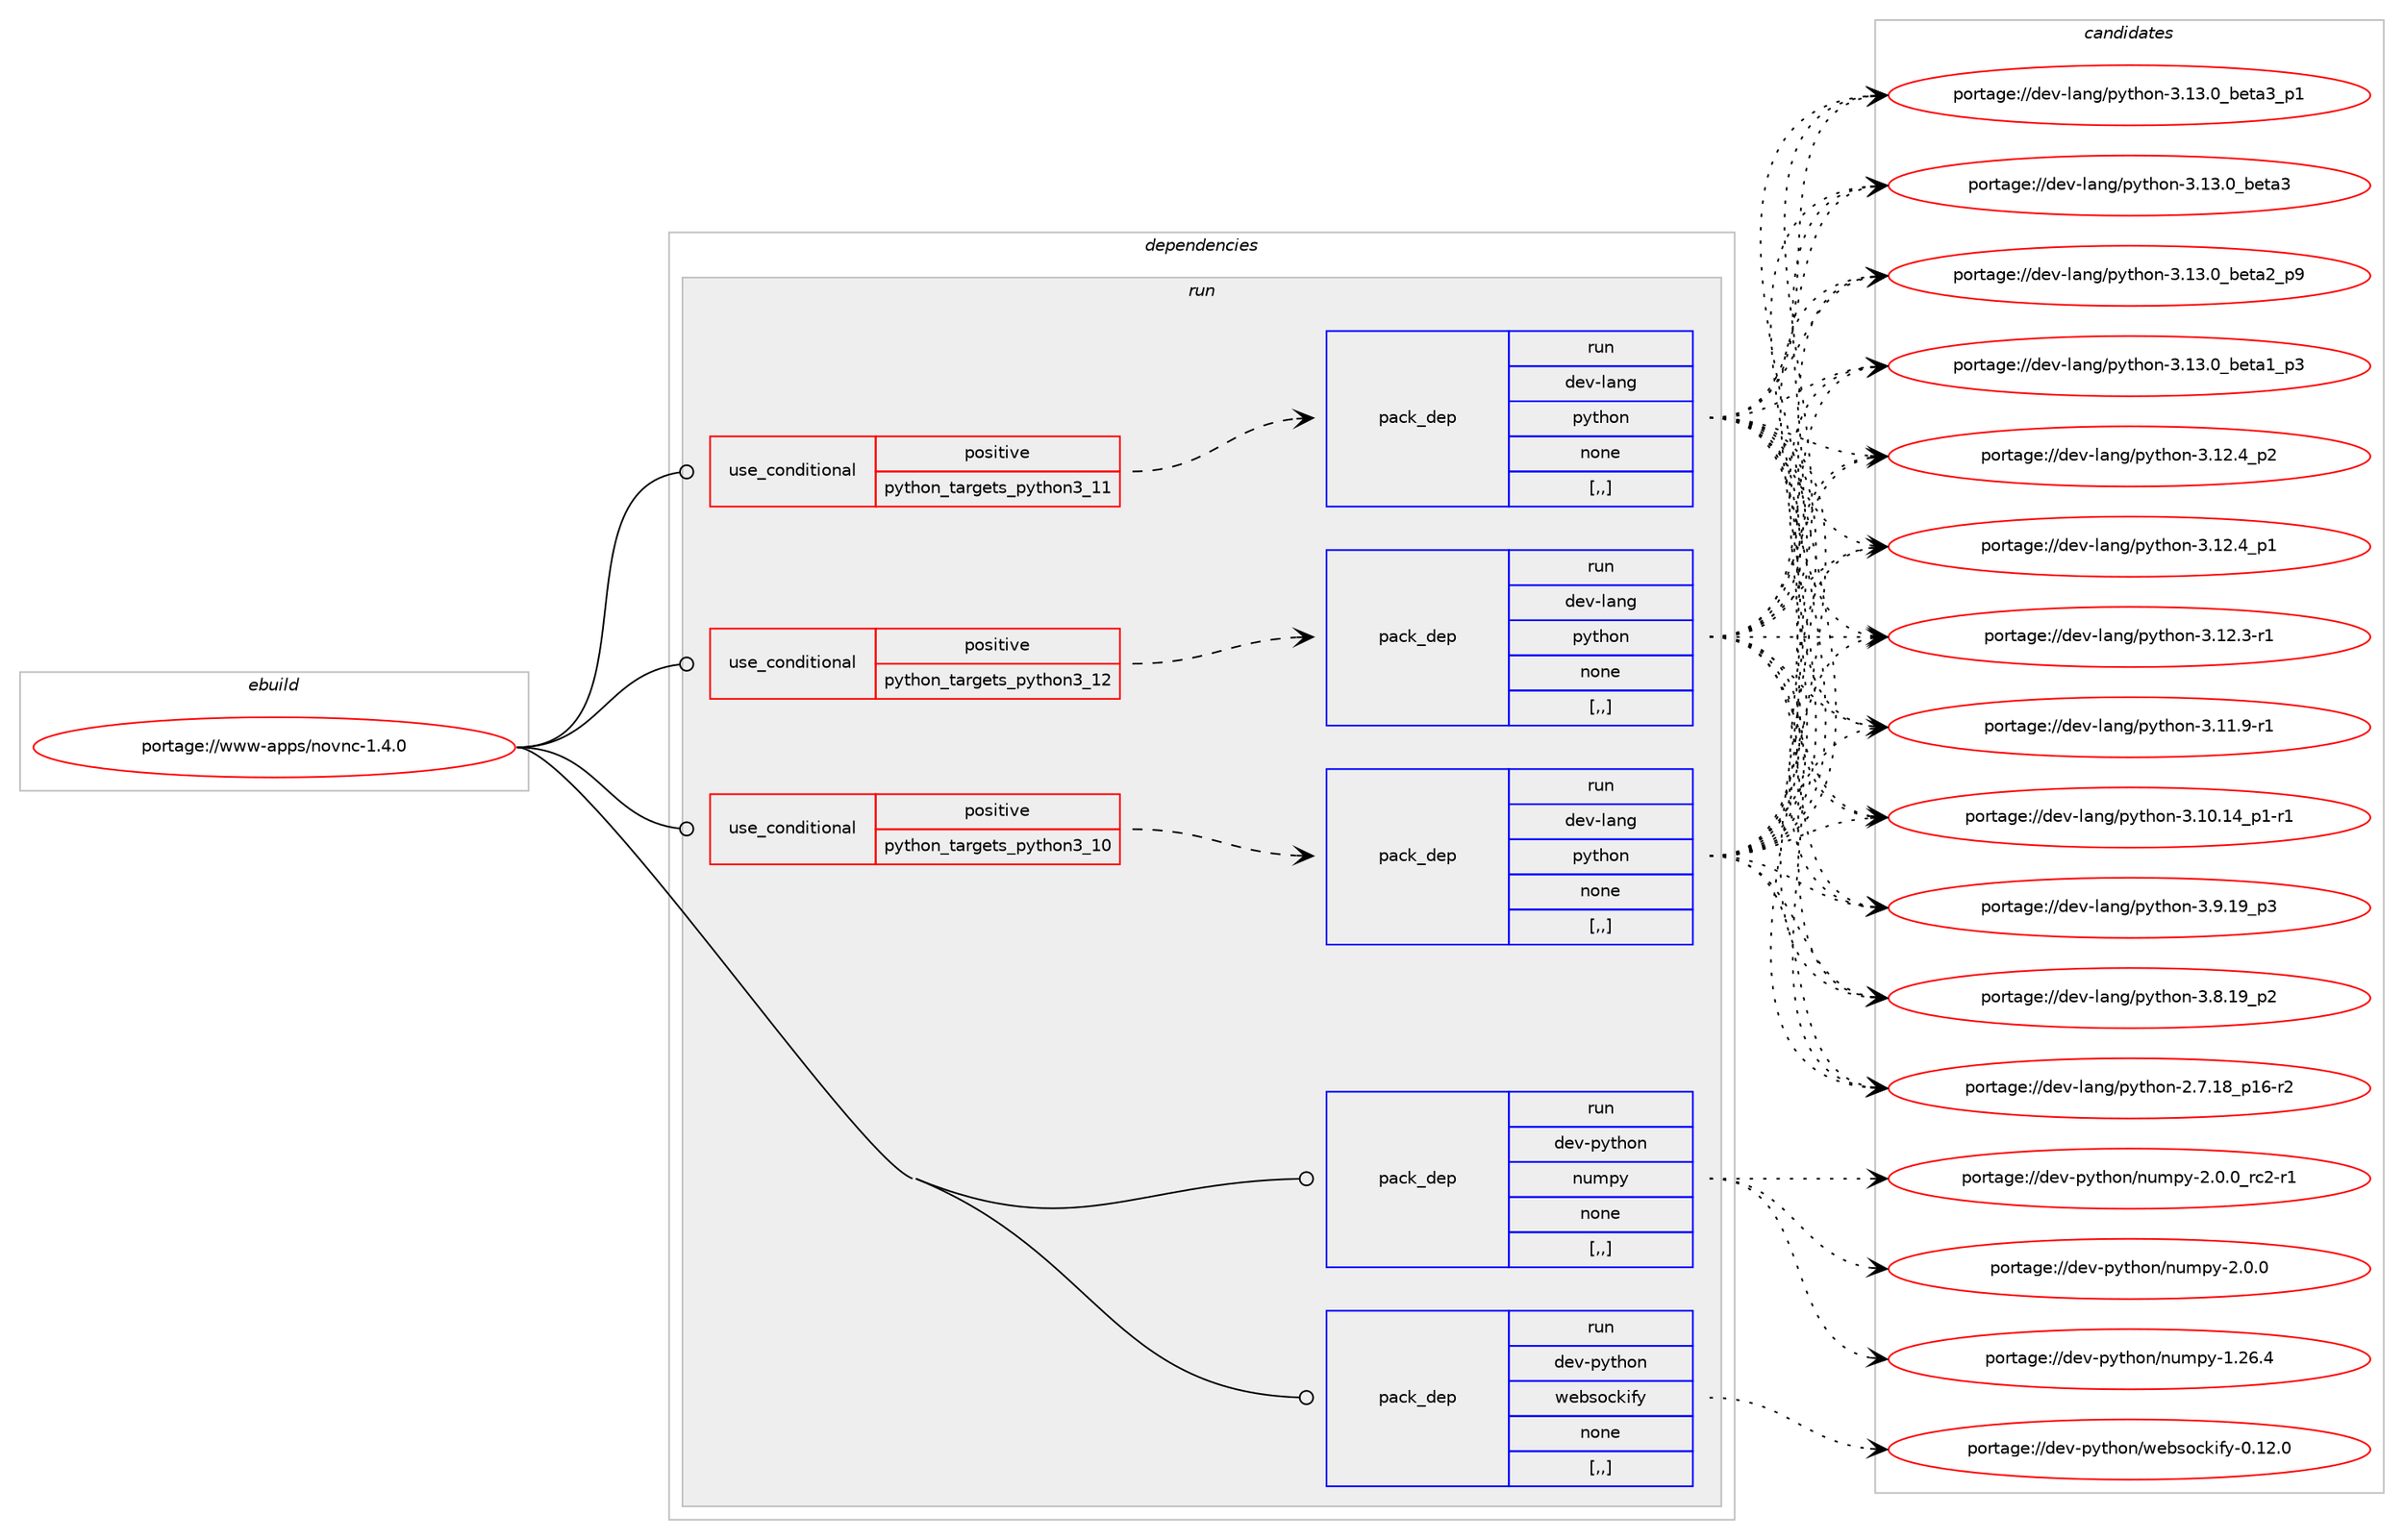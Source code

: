 digraph prolog {

# *************
# Graph options
# *************

newrank=true;
concentrate=true;
compound=true;
graph [rankdir=LR,fontname=Helvetica,fontsize=10,ranksep=1.5];#, ranksep=2.5, nodesep=0.2];
edge  [arrowhead=vee];
node  [fontname=Helvetica,fontsize=10];

# **********
# The ebuild
# **********

subgraph cluster_leftcol {
color=gray;
label=<<i>ebuild</i>>;
id [label="portage://www-apps/novnc-1.4.0", color=red, width=4, href="../www-apps/novnc-1.4.0.svg"];
}

# ****************
# The dependencies
# ****************

subgraph cluster_midcol {
color=gray;
label=<<i>dependencies</i>>;
subgraph cluster_compile {
fillcolor="#eeeeee";
style=filled;
label=<<i>compile</i>>;
}
subgraph cluster_compileandrun {
fillcolor="#eeeeee";
style=filled;
label=<<i>compile and run</i>>;
}
subgraph cluster_run {
fillcolor="#eeeeee";
style=filled;
label=<<i>run</i>>;
subgraph cond118589 {
dependency445362 [label=<<TABLE BORDER="0" CELLBORDER="1" CELLSPACING="0" CELLPADDING="4"><TR><TD ROWSPAN="3" CELLPADDING="10">use_conditional</TD></TR><TR><TD>positive</TD></TR><TR><TD>python_targets_python3_10</TD></TR></TABLE>>, shape=none, color=red];
subgraph pack323476 {
dependency445363 [label=<<TABLE BORDER="0" CELLBORDER="1" CELLSPACING="0" CELLPADDING="4" WIDTH="220"><TR><TD ROWSPAN="6" CELLPADDING="30">pack_dep</TD></TR><TR><TD WIDTH="110">run</TD></TR><TR><TD>dev-lang</TD></TR><TR><TD>python</TD></TR><TR><TD>none</TD></TR><TR><TD>[,,]</TD></TR></TABLE>>, shape=none, color=blue];
}
dependency445362:e -> dependency445363:w [weight=20,style="dashed",arrowhead="vee"];
}
id:e -> dependency445362:w [weight=20,style="solid",arrowhead="odot"];
subgraph cond118590 {
dependency445364 [label=<<TABLE BORDER="0" CELLBORDER="1" CELLSPACING="0" CELLPADDING="4"><TR><TD ROWSPAN="3" CELLPADDING="10">use_conditional</TD></TR><TR><TD>positive</TD></TR><TR><TD>python_targets_python3_11</TD></TR></TABLE>>, shape=none, color=red];
subgraph pack323477 {
dependency445365 [label=<<TABLE BORDER="0" CELLBORDER="1" CELLSPACING="0" CELLPADDING="4" WIDTH="220"><TR><TD ROWSPAN="6" CELLPADDING="30">pack_dep</TD></TR><TR><TD WIDTH="110">run</TD></TR><TR><TD>dev-lang</TD></TR><TR><TD>python</TD></TR><TR><TD>none</TD></TR><TR><TD>[,,]</TD></TR></TABLE>>, shape=none, color=blue];
}
dependency445364:e -> dependency445365:w [weight=20,style="dashed",arrowhead="vee"];
}
id:e -> dependency445364:w [weight=20,style="solid",arrowhead="odot"];
subgraph cond118591 {
dependency445366 [label=<<TABLE BORDER="0" CELLBORDER="1" CELLSPACING="0" CELLPADDING="4"><TR><TD ROWSPAN="3" CELLPADDING="10">use_conditional</TD></TR><TR><TD>positive</TD></TR><TR><TD>python_targets_python3_12</TD></TR></TABLE>>, shape=none, color=red];
subgraph pack323478 {
dependency445367 [label=<<TABLE BORDER="0" CELLBORDER="1" CELLSPACING="0" CELLPADDING="4" WIDTH="220"><TR><TD ROWSPAN="6" CELLPADDING="30">pack_dep</TD></TR><TR><TD WIDTH="110">run</TD></TR><TR><TD>dev-lang</TD></TR><TR><TD>python</TD></TR><TR><TD>none</TD></TR><TR><TD>[,,]</TD></TR></TABLE>>, shape=none, color=blue];
}
dependency445366:e -> dependency445367:w [weight=20,style="dashed",arrowhead="vee"];
}
id:e -> dependency445366:w [weight=20,style="solid",arrowhead="odot"];
subgraph pack323479 {
dependency445368 [label=<<TABLE BORDER="0" CELLBORDER="1" CELLSPACING="0" CELLPADDING="4" WIDTH="220"><TR><TD ROWSPAN="6" CELLPADDING="30">pack_dep</TD></TR><TR><TD WIDTH="110">run</TD></TR><TR><TD>dev-python</TD></TR><TR><TD>numpy</TD></TR><TR><TD>none</TD></TR><TR><TD>[,,]</TD></TR></TABLE>>, shape=none, color=blue];
}
id:e -> dependency445368:w [weight=20,style="solid",arrowhead="odot"];
subgraph pack323480 {
dependency445369 [label=<<TABLE BORDER="0" CELLBORDER="1" CELLSPACING="0" CELLPADDING="4" WIDTH="220"><TR><TD ROWSPAN="6" CELLPADDING="30">pack_dep</TD></TR><TR><TD WIDTH="110">run</TD></TR><TR><TD>dev-python</TD></TR><TR><TD>websockify</TD></TR><TR><TD>none</TD></TR><TR><TD>[,,]</TD></TR></TABLE>>, shape=none, color=blue];
}
id:e -> dependency445369:w [weight=20,style="solid",arrowhead="odot"];
}
}

# **************
# The candidates
# **************

subgraph cluster_choices {
rank=same;
color=gray;
label=<<i>candidates</i>>;

subgraph choice323476 {
color=black;
nodesep=1;
choice10010111845108971101034711212111610411111045514649514648959810111697519511249 [label="portage://dev-lang/python-3.13.0_beta3_p1", color=red, width=4,href="../dev-lang/python-3.13.0_beta3_p1.svg"];
choice1001011184510897110103471121211161041111104551464951464895981011169751 [label="portage://dev-lang/python-3.13.0_beta3", color=red, width=4,href="../dev-lang/python-3.13.0_beta3.svg"];
choice10010111845108971101034711212111610411111045514649514648959810111697509511257 [label="portage://dev-lang/python-3.13.0_beta2_p9", color=red, width=4,href="../dev-lang/python-3.13.0_beta2_p9.svg"];
choice10010111845108971101034711212111610411111045514649514648959810111697499511251 [label="portage://dev-lang/python-3.13.0_beta1_p3", color=red, width=4,href="../dev-lang/python-3.13.0_beta1_p3.svg"];
choice100101118451089711010347112121116104111110455146495046529511250 [label="portage://dev-lang/python-3.12.4_p2", color=red, width=4,href="../dev-lang/python-3.12.4_p2.svg"];
choice100101118451089711010347112121116104111110455146495046529511249 [label="portage://dev-lang/python-3.12.4_p1", color=red, width=4,href="../dev-lang/python-3.12.4_p1.svg"];
choice100101118451089711010347112121116104111110455146495046514511449 [label="portage://dev-lang/python-3.12.3-r1", color=red, width=4,href="../dev-lang/python-3.12.3-r1.svg"];
choice100101118451089711010347112121116104111110455146494946574511449 [label="portage://dev-lang/python-3.11.9-r1", color=red, width=4,href="../dev-lang/python-3.11.9-r1.svg"];
choice100101118451089711010347112121116104111110455146494846495295112494511449 [label="portage://dev-lang/python-3.10.14_p1-r1", color=red, width=4,href="../dev-lang/python-3.10.14_p1-r1.svg"];
choice100101118451089711010347112121116104111110455146574649579511251 [label="portage://dev-lang/python-3.9.19_p3", color=red, width=4,href="../dev-lang/python-3.9.19_p3.svg"];
choice100101118451089711010347112121116104111110455146564649579511250 [label="portage://dev-lang/python-3.8.19_p2", color=red, width=4,href="../dev-lang/python-3.8.19_p2.svg"];
choice100101118451089711010347112121116104111110455046554649569511249544511450 [label="portage://dev-lang/python-2.7.18_p16-r2", color=red, width=4,href="../dev-lang/python-2.7.18_p16-r2.svg"];
dependency445363:e -> choice10010111845108971101034711212111610411111045514649514648959810111697519511249:w [style=dotted,weight="100"];
dependency445363:e -> choice1001011184510897110103471121211161041111104551464951464895981011169751:w [style=dotted,weight="100"];
dependency445363:e -> choice10010111845108971101034711212111610411111045514649514648959810111697509511257:w [style=dotted,weight="100"];
dependency445363:e -> choice10010111845108971101034711212111610411111045514649514648959810111697499511251:w [style=dotted,weight="100"];
dependency445363:e -> choice100101118451089711010347112121116104111110455146495046529511250:w [style=dotted,weight="100"];
dependency445363:e -> choice100101118451089711010347112121116104111110455146495046529511249:w [style=dotted,weight="100"];
dependency445363:e -> choice100101118451089711010347112121116104111110455146495046514511449:w [style=dotted,weight="100"];
dependency445363:e -> choice100101118451089711010347112121116104111110455146494946574511449:w [style=dotted,weight="100"];
dependency445363:e -> choice100101118451089711010347112121116104111110455146494846495295112494511449:w [style=dotted,weight="100"];
dependency445363:e -> choice100101118451089711010347112121116104111110455146574649579511251:w [style=dotted,weight="100"];
dependency445363:e -> choice100101118451089711010347112121116104111110455146564649579511250:w [style=dotted,weight="100"];
dependency445363:e -> choice100101118451089711010347112121116104111110455046554649569511249544511450:w [style=dotted,weight="100"];
}
subgraph choice323477 {
color=black;
nodesep=1;
choice10010111845108971101034711212111610411111045514649514648959810111697519511249 [label="portage://dev-lang/python-3.13.0_beta3_p1", color=red, width=4,href="../dev-lang/python-3.13.0_beta3_p1.svg"];
choice1001011184510897110103471121211161041111104551464951464895981011169751 [label="portage://dev-lang/python-3.13.0_beta3", color=red, width=4,href="../dev-lang/python-3.13.0_beta3.svg"];
choice10010111845108971101034711212111610411111045514649514648959810111697509511257 [label="portage://dev-lang/python-3.13.0_beta2_p9", color=red, width=4,href="../dev-lang/python-3.13.0_beta2_p9.svg"];
choice10010111845108971101034711212111610411111045514649514648959810111697499511251 [label="portage://dev-lang/python-3.13.0_beta1_p3", color=red, width=4,href="../dev-lang/python-3.13.0_beta1_p3.svg"];
choice100101118451089711010347112121116104111110455146495046529511250 [label="portage://dev-lang/python-3.12.4_p2", color=red, width=4,href="../dev-lang/python-3.12.4_p2.svg"];
choice100101118451089711010347112121116104111110455146495046529511249 [label="portage://dev-lang/python-3.12.4_p1", color=red, width=4,href="../dev-lang/python-3.12.4_p1.svg"];
choice100101118451089711010347112121116104111110455146495046514511449 [label="portage://dev-lang/python-3.12.3-r1", color=red, width=4,href="../dev-lang/python-3.12.3-r1.svg"];
choice100101118451089711010347112121116104111110455146494946574511449 [label="portage://dev-lang/python-3.11.9-r1", color=red, width=4,href="../dev-lang/python-3.11.9-r1.svg"];
choice100101118451089711010347112121116104111110455146494846495295112494511449 [label="portage://dev-lang/python-3.10.14_p1-r1", color=red, width=4,href="../dev-lang/python-3.10.14_p1-r1.svg"];
choice100101118451089711010347112121116104111110455146574649579511251 [label="portage://dev-lang/python-3.9.19_p3", color=red, width=4,href="../dev-lang/python-3.9.19_p3.svg"];
choice100101118451089711010347112121116104111110455146564649579511250 [label="portage://dev-lang/python-3.8.19_p2", color=red, width=4,href="../dev-lang/python-3.8.19_p2.svg"];
choice100101118451089711010347112121116104111110455046554649569511249544511450 [label="portage://dev-lang/python-2.7.18_p16-r2", color=red, width=4,href="../dev-lang/python-2.7.18_p16-r2.svg"];
dependency445365:e -> choice10010111845108971101034711212111610411111045514649514648959810111697519511249:w [style=dotted,weight="100"];
dependency445365:e -> choice1001011184510897110103471121211161041111104551464951464895981011169751:w [style=dotted,weight="100"];
dependency445365:e -> choice10010111845108971101034711212111610411111045514649514648959810111697509511257:w [style=dotted,weight="100"];
dependency445365:e -> choice10010111845108971101034711212111610411111045514649514648959810111697499511251:w [style=dotted,weight="100"];
dependency445365:e -> choice100101118451089711010347112121116104111110455146495046529511250:w [style=dotted,weight="100"];
dependency445365:e -> choice100101118451089711010347112121116104111110455146495046529511249:w [style=dotted,weight="100"];
dependency445365:e -> choice100101118451089711010347112121116104111110455146495046514511449:w [style=dotted,weight="100"];
dependency445365:e -> choice100101118451089711010347112121116104111110455146494946574511449:w [style=dotted,weight="100"];
dependency445365:e -> choice100101118451089711010347112121116104111110455146494846495295112494511449:w [style=dotted,weight="100"];
dependency445365:e -> choice100101118451089711010347112121116104111110455146574649579511251:w [style=dotted,weight="100"];
dependency445365:e -> choice100101118451089711010347112121116104111110455146564649579511250:w [style=dotted,weight="100"];
dependency445365:e -> choice100101118451089711010347112121116104111110455046554649569511249544511450:w [style=dotted,weight="100"];
}
subgraph choice323478 {
color=black;
nodesep=1;
choice10010111845108971101034711212111610411111045514649514648959810111697519511249 [label="portage://dev-lang/python-3.13.0_beta3_p1", color=red, width=4,href="../dev-lang/python-3.13.0_beta3_p1.svg"];
choice1001011184510897110103471121211161041111104551464951464895981011169751 [label="portage://dev-lang/python-3.13.0_beta3", color=red, width=4,href="../dev-lang/python-3.13.0_beta3.svg"];
choice10010111845108971101034711212111610411111045514649514648959810111697509511257 [label="portage://dev-lang/python-3.13.0_beta2_p9", color=red, width=4,href="../dev-lang/python-3.13.0_beta2_p9.svg"];
choice10010111845108971101034711212111610411111045514649514648959810111697499511251 [label="portage://dev-lang/python-3.13.0_beta1_p3", color=red, width=4,href="../dev-lang/python-3.13.0_beta1_p3.svg"];
choice100101118451089711010347112121116104111110455146495046529511250 [label="portage://dev-lang/python-3.12.4_p2", color=red, width=4,href="../dev-lang/python-3.12.4_p2.svg"];
choice100101118451089711010347112121116104111110455146495046529511249 [label="portage://dev-lang/python-3.12.4_p1", color=red, width=4,href="../dev-lang/python-3.12.4_p1.svg"];
choice100101118451089711010347112121116104111110455146495046514511449 [label="portage://dev-lang/python-3.12.3-r1", color=red, width=4,href="../dev-lang/python-3.12.3-r1.svg"];
choice100101118451089711010347112121116104111110455146494946574511449 [label="portage://dev-lang/python-3.11.9-r1", color=red, width=4,href="../dev-lang/python-3.11.9-r1.svg"];
choice100101118451089711010347112121116104111110455146494846495295112494511449 [label="portage://dev-lang/python-3.10.14_p1-r1", color=red, width=4,href="../dev-lang/python-3.10.14_p1-r1.svg"];
choice100101118451089711010347112121116104111110455146574649579511251 [label="portage://dev-lang/python-3.9.19_p3", color=red, width=4,href="../dev-lang/python-3.9.19_p3.svg"];
choice100101118451089711010347112121116104111110455146564649579511250 [label="portage://dev-lang/python-3.8.19_p2", color=red, width=4,href="../dev-lang/python-3.8.19_p2.svg"];
choice100101118451089711010347112121116104111110455046554649569511249544511450 [label="portage://dev-lang/python-2.7.18_p16-r2", color=red, width=4,href="../dev-lang/python-2.7.18_p16-r2.svg"];
dependency445367:e -> choice10010111845108971101034711212111610411111045514649514648959810111697519511249:w [style=dotted,weight="100"];
dependency445367:e -> choice1001011184510897110103471121211161041111104551464951464895981011169751:w [style=dotted,weight="100"];
dependency445367:e -> choice10010111845108971101034711212111610411111045514649514648959810111697509511257:w [style=dotted,weight="100"];
dependency445367:e -> choice10010111845108971101034711212111610411111045514649514648959810111697499511251:w [style=dotted,weight="100"];
dependency445367:e -> choice100101118451089711010347112121116104111110455146495046529511250:w [style=dotted,weight="100"];
dependency445367:e -> choice100101118451089711010347112121116104111110455146495046529511249:w [style=dotted,weight="100"];
dependency445367:e -> choice100101118451089711010347112121116104111110455146495046514511449:w [style=dotted,weight="100"];
dependency445367:e -> choice100101118451089711010347112121116104111110455146494946574511449:w [style=dotted,weight="100"];
dependency445367:e -> choice100101118451089711010347112121116104111110455146494846495295112494511449:w [style=dotted,weight="100"];
dependency445367:e -> choice100101118451089711010347112121116104111110455146574649579511251:w [style=dotted,weight="100"];
dependency445367:e -> choice100101118451089711010347112121116104111110455146564649579511250:w [style=dotted,weight="100"];
dependency445367:e -> choice100101118451089711010347112121116104111110455046554649569511249544511450:w [style=dotted,weight="100"];
}
subgraph choice323479 {
color=black;
nodesep=1;
choice10010111845112121116104111110471101171091121214550464846489511499504511449 [label="portage://dev-python/numpy-2.0.0_rc2-r1", color=red, width=4,href="../dev-python/numpy-2.0.0_rc2-r1.svg"];
choice1001011184511212111610411111047110117109112121455046484648 [label="portage://dev-python/numpy-2.0.0", color=red, width=4,href="../dev-python/numpy-2.0.0.svg"];
choice100101118451121211161041111104711011710911212145494650544652 [label="portage://dev-python/numpy-1.26.4", color=red, width=4,href="../dev-python/numpy-1.26.4.svg"];
dependency445368:e -> choice10010111845112121116104111110471101171091121214550464846489511499504511449:w [style=dotted,weight="100"];
dependency445368:e -> choice1001011184511212111610411111047110117109112121455046484648:w [style=dotted,weight="100"];
dependency445368:e -> choice100101118451121211161041111104711011710911212145494650544652:w [style=dotted,weight="100"];
}
subgraph choice323480 {
color=black;
nodesep=1;
choice1001011184511212111610411111047119101981151119910710510212145484649504648 [label="portage://dev-python/websockify-0.12.0", color=red, width=4,href="../dev-python/websockify-0.12.0.svg"];
dependency445369:e -> choice1001011184511212111610411111047119101981151119910710510212145484649504648:w [style=dotted,weight="100"];
}
}

}
